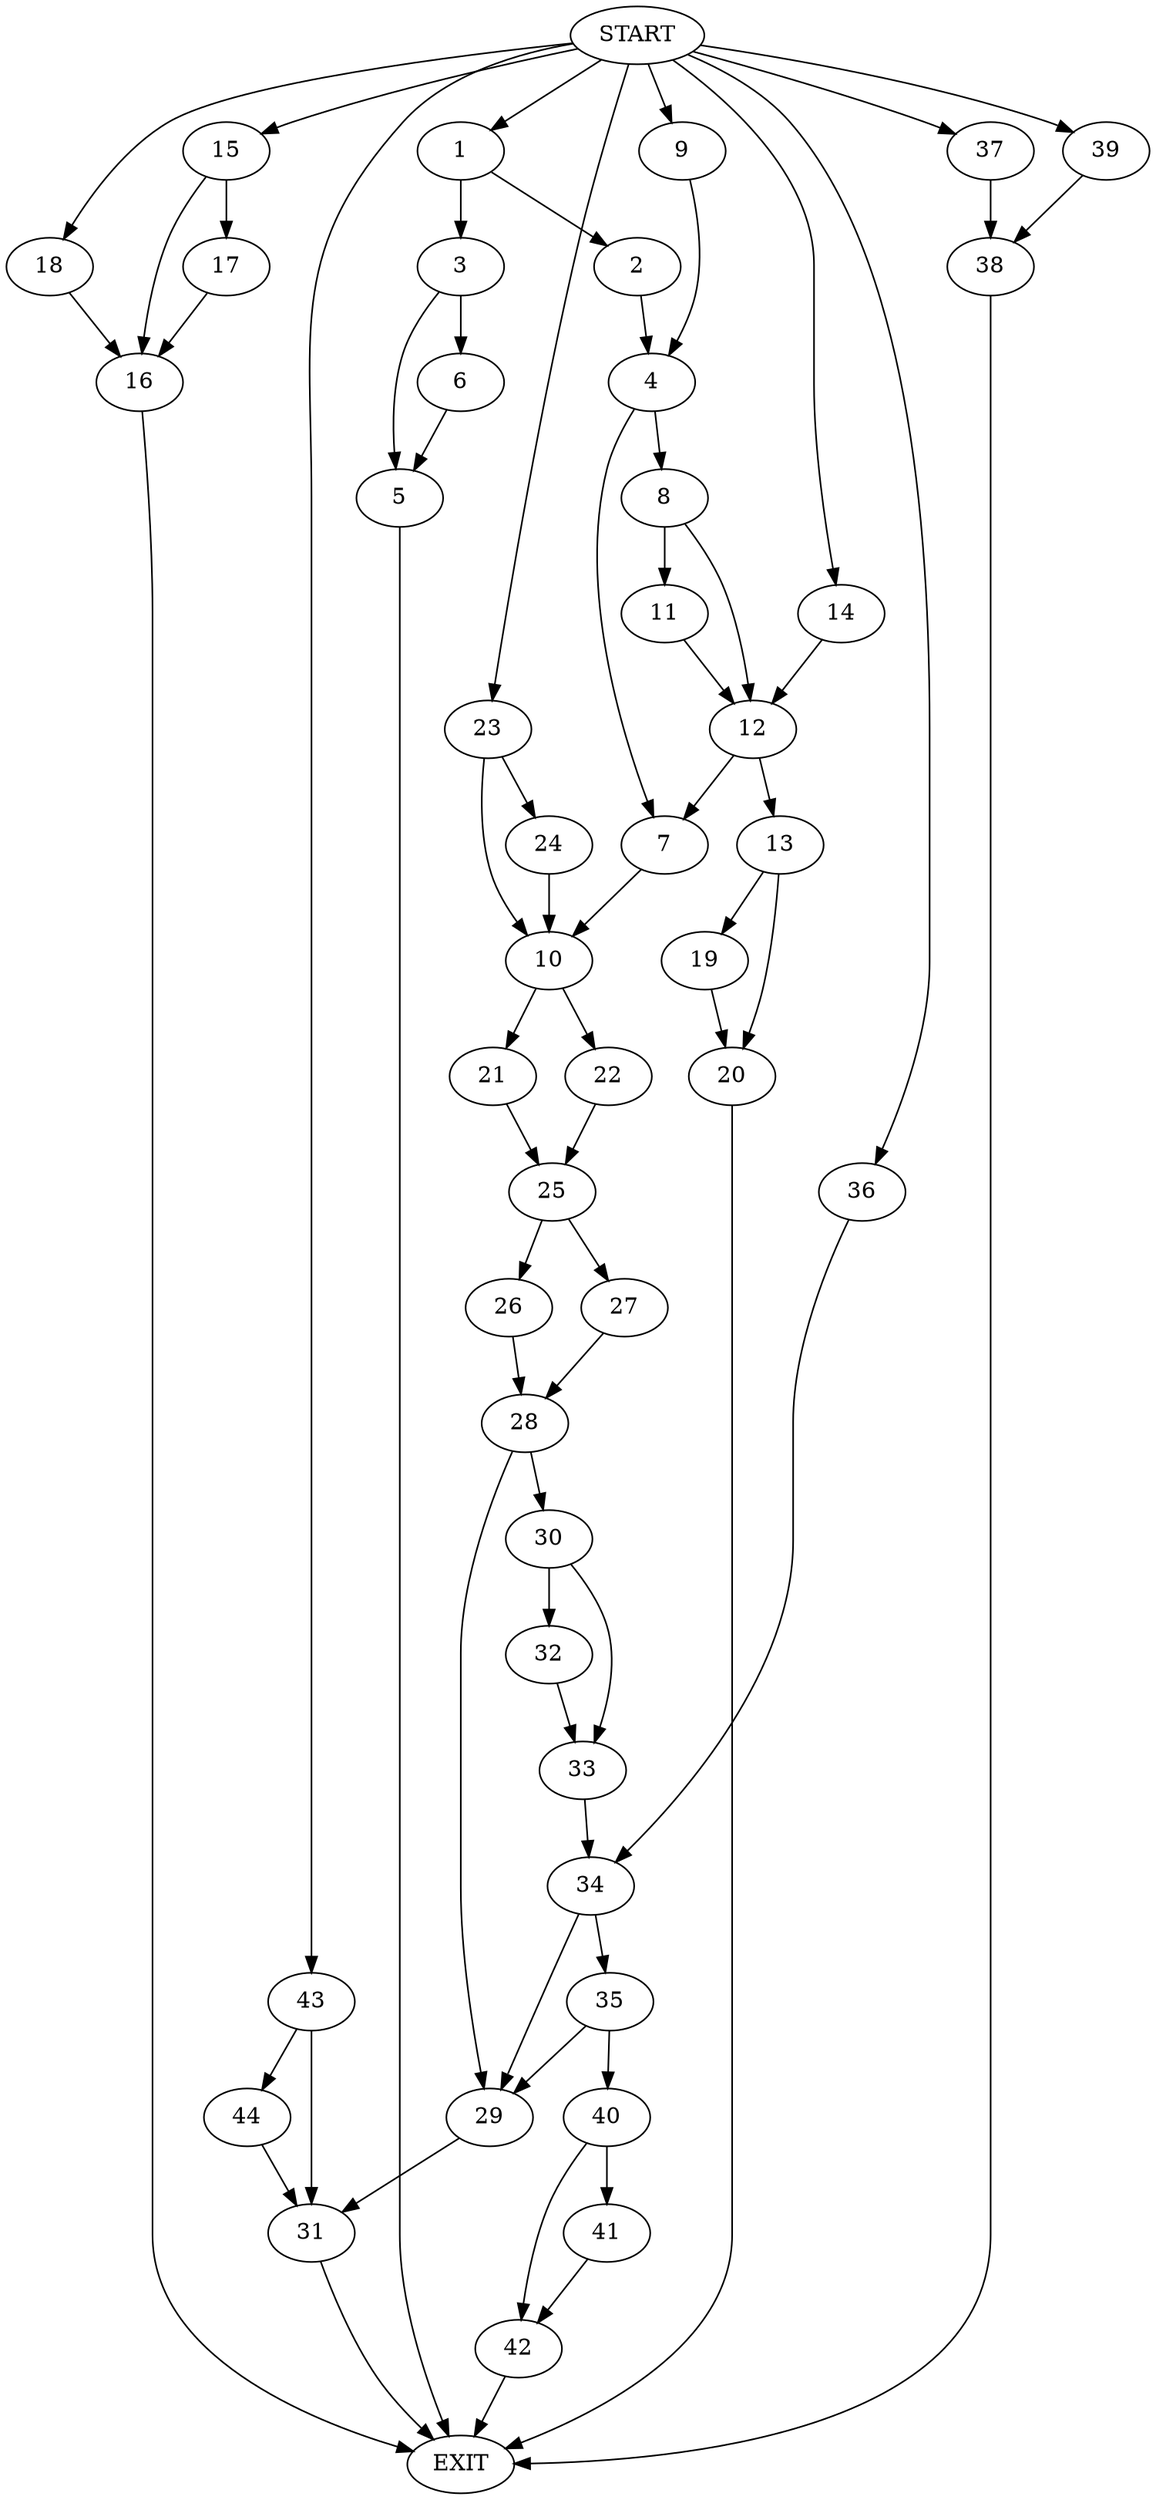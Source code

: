 digraph {
0 [label="START"]
45 [label="EXIT"]
0 -> 1
1 -> 2
1 -> 3
2 -> 4
3 -> 5
3 -> 6
5 -> 45
6 -> 5
4 -> 7
4 -> 8
0 -> 9
9 -> 4
7 -> 10
8 -> 11
8 -> 12
11 -> 12
12 -> 7
12 -> 13
0 -> 14
14 -> 12
0 -> 15
15 -> 16
15 -> 17
16 -> 45
17 -> 16
0 -> 18
18 -> 16
13 -> 19
13 -> 20
19 -> 20
20 -> 45
10 -> 21
10 -> 22
0 -> 23
23 -> 24
23 -> 10
24 -> 10
21 -> 25
22 -> 25
25 -> 26
25 -> 27
26 -> 28
27 -> 28
28 -> 29
28 -> 30
29 -> 31
30 -> 32
30 -> 33
32 -> 33
33 -> 34
34 -> 29
34 -> 35
0 -> 36
36 -> 34
0 -> 37
37 -> 38
38 -> 45
0 -> 39
39 -> 38
35 -> 29
35 -> 40
40 -> 41
40 -> 42
41 -> 42
42 -> 45
31 -> 45
0 -> 43
43 -> 31
43 -> 44
44 -> 31
}
